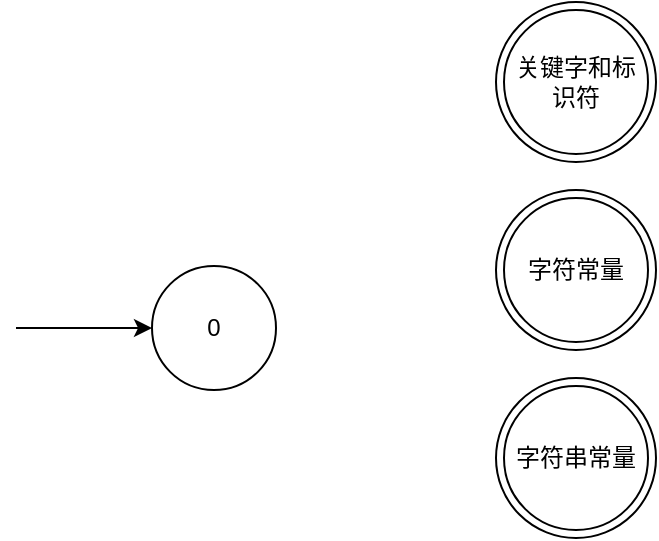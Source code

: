<mxfile version="20.8.20" type="github">
  <diagram name="第 1 页" id="ZQqhZ8Hld0Toa0hUssgE">
    <mxGraphModel dx="646" dy="341" grid="0" gridSize="10" guides="1" tooltips="1" connect="1" arrows="1" fold="1" page="1" pageScale="1" pageWidth="827" pageHeight="1169" math="0" shadow="0">
      <root>
        <mxCell id="0" />
        <mxCell id="1" parent="0" />
        <mxCell id="TY5nDxPquooeXLGGJWgU-8" value="" style="ellipse;whiteSpace=wrap;html=1;aspect=fixed;" vertex="1" parent="1">
          <mxGeometry x="311" y="249" width="80" height="80" as="geometry" />
        </mxCell>
        <mxCell id="TY5nDxPquooeXLGGJWgU-9" value="" style="ellipse;whiteSpace=wrap;html=1;aspect=fixed;" vertex="1" parent="1">
          <mxGeometry x="311" y="155" width="80" height="80" as="geometry" />
        </mxCell>
        <mxCell id="TY5nDxPquooeXLGGJWgU-7" value="" style="ellipse;whiteSpace=wrap;html=1;aspect=fixed;" vertex="1" parent="1">
          <mxGeometry x="311" y="61" width="80" height="80" as="geometry" />
        </mxCell>
        <mxCell id="TY5nDxPquooeXLGGJWgU-2" value="0" style="ellipse;whiteSpace=wrap;html=1;aspect=fixed;" vertex="1" parent="1">
          <mxGeometry x="139" y="193" width="62" height="62" as="geometry" />
        </mxCell>
        <mxCell id="TY5nDxPquooeXLGGJWgU-3" value="" style="endArrow=classic;html=1;rounded=0;" edge="1" parent="1">
          <mxGeometry width="50" height="50" relative="1" as="geometry">
            <mxPoint x="71" y="224" as="sourcePoint" />
            <mxPoint x="139" y="224" as="targetPoint" />
          </mxGeometry>
        </mxCell>
        <mxCell id="TY5nDxPquooeXLGGJWgU-4" value="关键字和标识符" style="ellipse;whiteSpace=wrap;html=1;aspect=fixed;" vertex="1" parent="1">
          <mxGeometry x="315" y="65" width="72" height="72" as="geometry" />
        </mxCell>
        <mxCell id="TY5nDxPquooeXLGGJWgU-5" value="字符常量" style="ellipse;whiteSpace=wrap;html=1;aspect=fixed;" vertex="1" parent="1">
          <mxGeometry x="315" y="159" width="72" height="72" as="geometry" />
        </mxCell>
        <mxCell id="TY5nDxPquooeXLGGJWgU-6" value="字符串常量" style="ellipse;whiteSpace=wrap;html=1;aspect=fixed;" vertex="1" parent="1">
          <mxGeometry x="315" y="253" width="72" height="72" as="geometry" />
        </mxCell>
      </root>
    </mxGraphModel>
  </diagram>
</mxfile>
